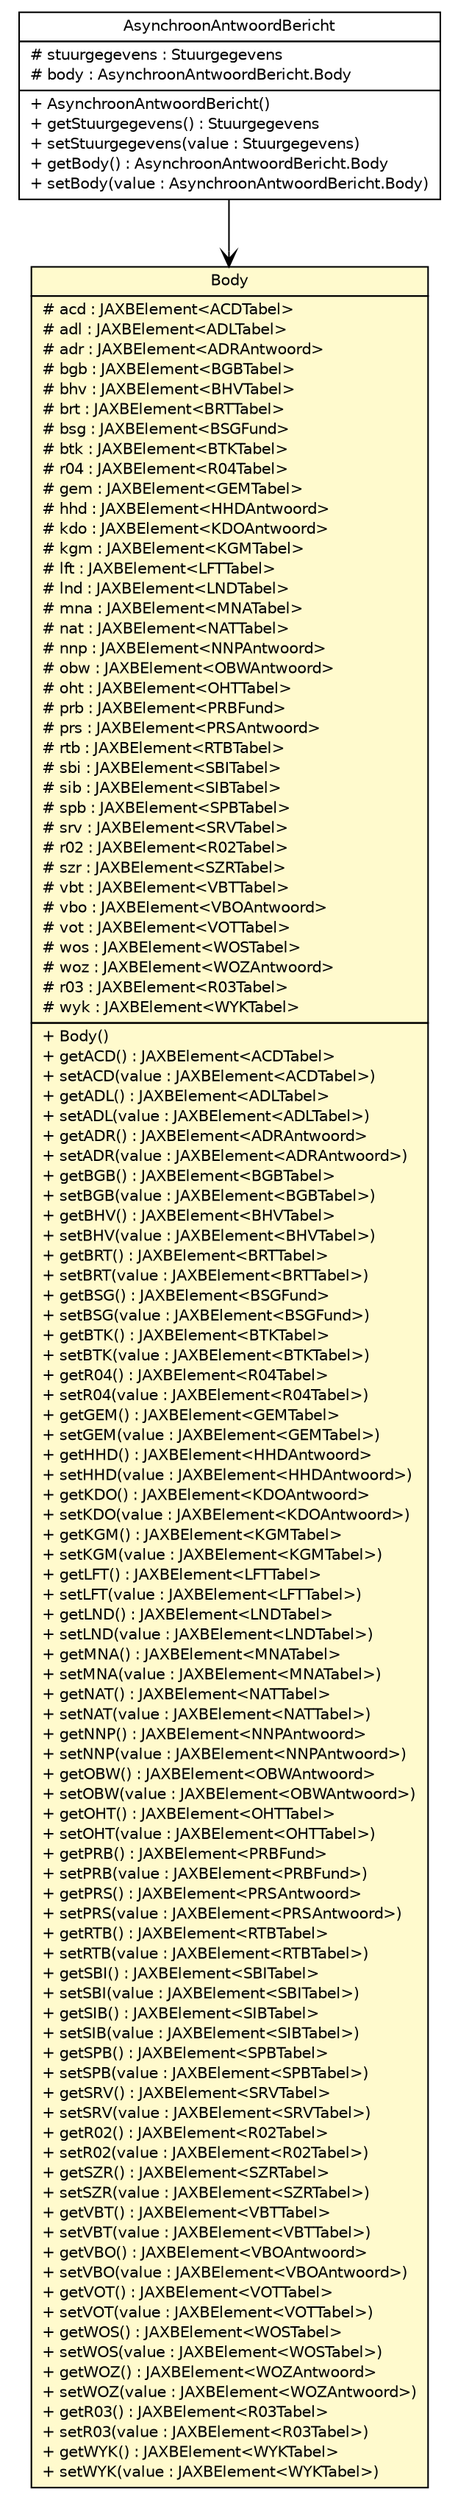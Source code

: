 #!/usr/local/bin/dot
#
# Class diagram 
# Generated by UMLGraph version R5_6-24-gf6e263 (http://www.umlgraph.org/)
#

digraph G {
	edge [fontname="Helvetica",fontsize=10,labelfontname="Helvetica",labelfontsize=10];
	node [fontname="Helvetica",fontsize=10,shape=plaintext];
	nodesep=0.25;
	ranksep=0.5;
	// nl.egem.stuf.sector.bg._0204.AsynchroonAntwoordBericht
	c38009 [label=<<table title="nl.egem.stuf.sector.bg._0204.AsynchroonAntwoordBericht" border="0" cellborder="1" cellspacing="0" cellpadding="2" port="p" href="./AsynchroonAntwoordBericht.html">
		<tr><td><table border="0" cellspacing="0" cellpadding="1">
<tr><td align="center" balign="center"> AsynchroonAntwoordBericht </td></tr>
		</table></td></tr>
		<tr><td><table border="0" cellspacing="0" cellpadding="1">
<tr><td align="left" balign="left"> # stuurgegevens : Stuurgegevens </td></tr>
<tr><td align="left" balign="left"> # body : AsynchroonAntwoordBericht.Body </td></tr>
		</table></td></tr>
		<tr><td><table border="0" cellspacing="0" cellpadding="1">
<tr><td align="left" balign="left"> + AsynchroonAntwoordBericht() </td></tr>
<tr><td align="left" balign="left"> + getStuurgegevens() : Stuurgegevens </td></tr>
<tr><td align="left" balign="left"> + setStuurgegevens(value : Stuurgegevens) </td></tr>
<tr><td align="left" balign="left"> + getBody() : AsynchroonAntwoordBericht.Body </td></tr>
<tr><td align="left" balign="left"> + setBody(value : AsynchroonAntwoordBericht.Body) </td></tr>
		</table></td></tr>
		</table>>, URL="./AsynchroonAntwoordBericht.html", fontname="Helvetica", fontcolor="black", fontsize=10.0];
	// nl.egem.stuf.sector.bg._0204.AsynchroonAntwoordBericht.Body
	c38010 [label=<<table title="nl.egem.stuf.sector.bg._0204.AsynchroonAntwoordBericht.Body" border="0" cellborder="1" cellspacing="0" cellpadding="2" port="p" bgcolor="lemonChiffon" href="./AsynchroonAntwoordBericht.Body.html">
		<tr><td><table border="0" cellspacing="0" cellpadding="1">
<tr><td align="center" balign="center"> Body </td></tr>
		</table></td></tr>
		<tr><td><table border="0" cellspacing="0" cellpadding="1">
<tr><td align="left" balign="left"> # acd : JAXBElement&lt;ACDTabel&gt; </td></tr>
<tr><td align="left" balign="left"> # adl : JAXBElement&lt;ADLTabel&gt; </td></tr>
<tr><td align="left" balign="left"> # adr : JAXBElement&lt;ADRAntwoord&gt; </td></tr>
<tr><td align="left" balign="left"> # bgb : JAXBElement&lt;BGBTabel&gt; </td></tr>
<tr><td align="left" balign="left"> # bhv : JAXBElement&lt;BHVTabel&gt; </td></tr>
<tr><td align="left" balign="left"> # brt : JAXBElement&lt;BRTTabel&gt; </td></tr>
<tr><td align="left" balign="left"> # bsg : JAXBElement&lt;BSGFund&gt; </td></tr>
<tr><td align="left" balign="left"> # btk : JAXBElement&lt;BTKTabel&gt; </td></tr>
<tr><td align="left" balign="left"> # r04 : JAXBElement&lt;R04Tabel&gt; </td></tr>
<tr><td align="left" balign="left"> # gem : JAXBElement&lt;GEMTabel&gt; </td></tr>
<tr><td align="left" balign="left"> # hhd : JAXBElement&lt;HHDAntwoord&gt; </td></tr>
<tr><td align="left" balign="left"> # kdo : JAXBElement&lt;KDOAntwoord&gt; </td></tr>
<tr><td align="left" balign="left"> # kgm : JAXBElement&lt;KGMTabel&gt; </td></tr>
<tr><td align="left" balign="left"> # lft : JAXBElement&lt;LFTTabel&gt; </td></tr>
<tr><td align="left" balign="left"> # lnd : JAXBElement&lt;LNDTabel&gt; </td></tr>
<tr><td align="left" balign="left"> # mna : JAXBElement&lt;MNATabel&gt; </td></tr>
<tr><td align="left" balign="left"> # nat : JAXBElement&lt;NATTabel&gt; </td></tr>
<tr><td align="left" balign="left"> # nnp : JAXBElement&lt;NNPAntwoord&gt; </td></tr>
<tr><td align="left" balign="left"> # obw : JAXBElement&lt;OBWAntwoord&gt; </td></tr>
<tr><td align="left" balign="left"> # oht : JAXBElement&lt;OHTTabel&gt; </td></tr>
<tr><td align="left" balign="left"> # prb : JAXBElement&lt;PRBFund&gt; </td></tr>
<tr><td align="left" balign="left"> # prs : JAXBElement&lt;PRSAntwoord&gt; </td></tr>
<tr><td align="left" balign="left"> # rtb : JAXBElement&lt;RTBTabel&gt; </td></tr>
<tr><td align="left" balign="left"> # sbi : JAXBElement&lt;SBITabel&gt; </td></tr>
<tr><td align="left" balign="left"> # sib : JAXBElement&lt;SIBTabel&gt; </td></tr>
<tr><td align="left" balign="left"> # spb : JAXBElement&lt;SPBTabel&gt; </td></tr>
<tr><td align="left" balign="left"> # srv : JAXBElement&lt;SRVTabel&gt; </td></tr>
<tr><td align="left" balign="left"> # r02 : JAXBElement&lt;R02Tabel&gt; </td></tr>
<tr><td align="left" balign="left"> # szr : JAXBElement&lt;SZRTabel&gt; </td></tr>
<tr><td align="left" balign="left"> # vbt : JAXBElement&lt;VBTTabel&gt; </td></tr>
<tr><td align="left" balign="left"> # vbo : JAXBElement&lt;VBOAntwoord&gt; </td></tr>
<tr><td align="left" balign="left"> # vot : JAXBElement&lt;VOTTabel&gt; </td></tr>
<tr><td align="left" balign="left"> # wos : JAXBElement&lt;WOSTabel&gt; </td></tr>
<tr><td align="left" balign="left"> # woz : JAXBElement&lt;WOZAntwoord&gt; </td></tr>
<tr><td align="left" balign="left"> # r03 : JAXBElement&lt;R03Tabel&gt; </td></tr>
<tr><td align="left" balign="left"> # wyk : JAXBElement&lt;WYKTabel&gt; </td></tr>
		</table></td></tr>
		<tr><td><table border="0" cellspacing="0" cellpadding="1">
<tr><td align="left" balign="left"> + Body() </td></tr>
<tr><td align="left" balign="left"> + getACD() : JAXBElement&lt;ACDTabel&gt; </td></tr>
<tr><td align="left" balign="left"> + setACD(value : JAXBElement&lt;ACDTabel&gt;) </td></tr>
<tr><td align="left" balign="left"> + getADL() : JAXBElement&lt;ADLTabel&gt; </td></tr>
<tr><td align="left" balign="left"> + setADL(value : JAXBElement&lt;ADLTabel&gt;) </td></tr>
<tr><td align="left" balign="left"> + getADR() : JAXBElement&lt;ADRAntwoord&gt; </td></tr>
<tr><td align="left" balign="left"> + setADR(value : JAXBElement&lt;ADRAntwoord&gt;) </td></tr>
<tr><td align="left" balign="left"> + getBGB() : JAXBElement&lt;BGBTabel&gt; </td></tr>
<tr><td align="left" balign="left"> + setBGB(value : JAXBElement&lt;BGBTabel&gt;) </td></tr>
<tr><td align="left" balign="left"> + getBHV() : JAXBElement&lt;BHVTabel&gt; </td></tr>
<tr><td align="left" balign="left"> + setBHV(value : JAXBElement&lt;BHVTabel&gt;) </td></tr>
<tr><td align="left" balign="left"> + getBRT() : JAXBElement&lt;BRTTabel&gt; </td></tr>
<tr><td align="left" balign="left"> + setBRT(value : JAXBElement&lt;BRTTabel&gt;) </td></tr>
<tr><td align="left" balign="left"> + getBSG() : JAXBElement&lt;BSGFund&gt; </td></tr>
<tr><td align="left" balign="left"> + setBSG(value : JAXBElement&lt;BSGFund&gt;) </td></tr>
<tr><td align="left" balign="left"> + getBTK() : JAXBElement&lt;BTKTabel&gt; </td></tr>
<tr><td align="left" balign="left"> + setBTK(value : JAXBElement&lt;BTKTabel&gt;) </td></tr>
<tr><td align="left" balign="left"> + getR04() : JAXBElement&lt;R04Tabel&gt; </td></tr>
<tr><td align="left" balign="left"> + setR04(value : JAXBElement&lt;R04Tabel&gt;) </td></tr>
<tr><td align="left" balign="left"> + getGEM() : JAXBElement&lt;GEMTabel&gt; </td></tr>
<tr><td align="left" balign="left"> + setGEM(value : JAXBElement&lt;GEMTabel&gt;) </td></tr>
<tr><td align="left" balign="left"> + getHHD() : JAXBElement&lt;HHDAntwoord&gt; </td></tr>
<tr><td align="left" balign="left"> + setHHD(value : JAXBElement&lt;HHDAntwoord&gt;) </td></tr>
<tr><td align="left" balign="left"> + getKDO() : JAXBElement&lt;KDOAntwoord&gt; </td></tr>
<tr><td align="left" balign="left"> + setKDO(value : JAXBElement&lt;KDOAntwoord&gt;) </td></tr>
<tr><td align="left" balign="left"> + getKGM() : JAXBElement&lt;KGMTabel&gt; </td></tr>
<tr><td align="left" balign="left"> + setKGM(value : JAXBElement&lt;KGMTabel&gt;) </td></tr>
<tr><td align="left" balign="left"> + getLFT() : JAXBElement&lt;LFTTabel&gt; </td></tr>
<tr><td align="left" balign="left"> + setLFT(value : JAXBElement&lt;LFTTabel&gt;) </td></tr>
<tr><td align="left" balign="left"> + getLND() : JAXBElement&lt;LNDTabel&gt; </td></tr>
<tr><td align="left" balign="left"> + setLND(value : JAXBElement&lt;LNDTabel&gt;) </td></tr>
<tr><td align="left" balign="left"> + getMNA() : JAXBElement&lt;MNATabel&gt; </td></tr>
<tr><td align="left" balign="left"> + setMNA(value : JAXBElement&lt;MNATabel&gt;) </td></tr>
<tr><td align="left" balign="left"> + getNAT() : JAXBElement&lt;NATTabel&gt; </td></tr>
<tr><td align="left" balign="left"> + setNAT(value : JAXBElement&lt;NATTabel&gt;) </td></tr>
<tr><td align="left" balign="left"> + getNNP() : JAXBElement&lt;NNPAntwoord&gt; </td></tr>
<tr><td align="left" balign="left"> + setNNP(value : JAXBElement&lt;NNPAntwoord&gt;) </td></tr>
<tr><td align="left" balign="left"> + getOBW() : JAXBElement&lt;OBWAntwoord&gt; </td></tr>
<tr><td align="left" balign="left"> + setOBW(value : JAXBElement&lt;OBWAntwoord&gt;) </td></tr>
<tr><td align="left" balign="left"> + getOHT() : JAXBElement&lt;OHTTabel&gt; </td></tr>
<tr><td align="left" balign="left"> + setOHT(value : JAXBElement&lt;OHTTabel&gt;) </td></tr>
<tr><td align="left" balign="left"> + getPRB() : JAXBElement&lt;PRBFund&gt; </td></tr>
<tr><td align="left" balign="left"> + setPRB(value : JAXBElement&lt;PRBFund&gt;) </td></tr>
<tr><td align="left" balign="left"> + getPRS() : JAXBElement&lt;PRSAntwoord&gt; </td></tr>
<tr><td align="left" balign="left"> + setPRS(value : JAXBElement&lt;PRSAntwoord&gt;) </td></tr>
<tr><td align="left" balign="left"> + getRTB() : JAXBElement&lt;RTBTabel&gt; </td></tr>
<tr><td align="left" balign="left"> + setRTB(value : JAXBElement&lt;RTBTabel&gt;) </td></tr>
<tr><td align="left" balign="left"> + getSBI() : JAXBElement&lt;SBITabel&gt; </td></tr>
<tr><td align="left" balign="left"> + setSBI(value : JAXBElement&lt;SBITabel&gt;) </td></tr>
<tr><td align="left" balign="left"> + getSIB() : JAXBElement&lt;SIBTabel&gt; </td></tr>
<tr><td align="left" balign="left"> + setSIB(value : JAXBElement&lt;SIBTabel&gt;) </td></tr>
<tr><td align="left" balign="left"> + getSPB() : JAXBElement&lt;SPBTabel&gt; </td></tr>
<tr><td align="left" balign="left"> + setSPB(value : JAXBElement&lt;SPBTabel&gt;) </td></tr>
<tr><td align="left" balign="left"> + getSRV() : JAXBElement&lt;SRVTabel&gt; </td></tr>
<tr><td align="left" balign="left"> + setSRV(value : JAXBElement&lt;SRVTabel&gt;) </td></tr>
<tr><td align="left" balign="left"> + getR02() : JAXBElement&lt;R02Tabel&gt; </td></tr>
<tr><td align="left" balign="left"> + setR02(value : JAXBElement&lt;R02Tabel&gt;) </td></tr>
<tr><td align="left" balign="left"> + getSZR() : JAXBElement&lt;SZRTabel&gt; </td></tr>
<tr><td align="left" balign="left"> + setSZR(value : JAXBElement&lt;SZRTabel&gt;) </td></tr>
<tr><td align="left" balign="left"> + getVBT() : JAXBElement&lt;VBTTabel&gt; </td></tr>
<tr><td align="left" balign="left"> + setVBT(value : JAXBElement&lt;VBTTabel&gt;) </td></tr>
<tr><td align="left" balign="left"> + getVBO() : JAXBElement&lt;VBOAntwoord&gt; </td></tr>
<tr><td align="left" balign="left"> + setVBO(value : JAXBElement&lt;VBOAntwoord&gt;) </td></tr>
<tr><td align="left" balign="left"> + getVOT() : JAXBElement&lt;VOTTabel&gt; </td></tr>
<tr><td align="left" balign="left"> + setVOT(value : JAXBElement&lt;VOTTabel&gt;) </td></tr>
<tr><td align="left" balign="left"> + getWOS() : JAXBElement&lt;WOSTabel&gt; </td></tr>
<tr><td align="left" balign="left"> + setWOS(value : JAXBElement&lt;WOSTabel&gt;) </td></tr>
<tr><td align="left" balign="left"> + getWOZ() : JAXBElement&lt;WOZAntwoord&gt; </td></tr>
<tr><td align="left" balign="left"> + setWOZ(value : JAXBElement&lt;WOZAntwoord&gt;) </td></tr>
<tr><td align="left" balign="left"> + getR03() : JAXBElement&lt;R03Tabel&gt; </td></tr>
<tr><td align="left" balign="left"> + setR03(value : JAXBElement&lt;R03Tabel&gt;) </td></tr>
<tr><td align="left" balign="left"> + getWYK() : JAXBElement&lt;WYKTabel&gt; </td></tr>
<tr><td align="left" balign="left"> + setWYK(value : JAXBElement&lt;WYKTabel&gt;) </td></tr>
		</table></td></tr>
		</table>>, URL="./AsynchroonAntwoordBericht.Body.html", fontname="Helvetica", fontcolor="black", fontsize=10.0];
	// nl.egem.stuf.sector.bg._0204.AsynchroonAntwoordBericht NAVASSOC nl.egem.stuf.sector.bg._0204.AsynchroonAntwoordBericht.Body
	c38009:p -> c38010:p [taillabel="", label="", headlabel="", fontname="Helvetica", fontcolor="black", fontsize=10.0, color="black", arrowhead=open];
}

